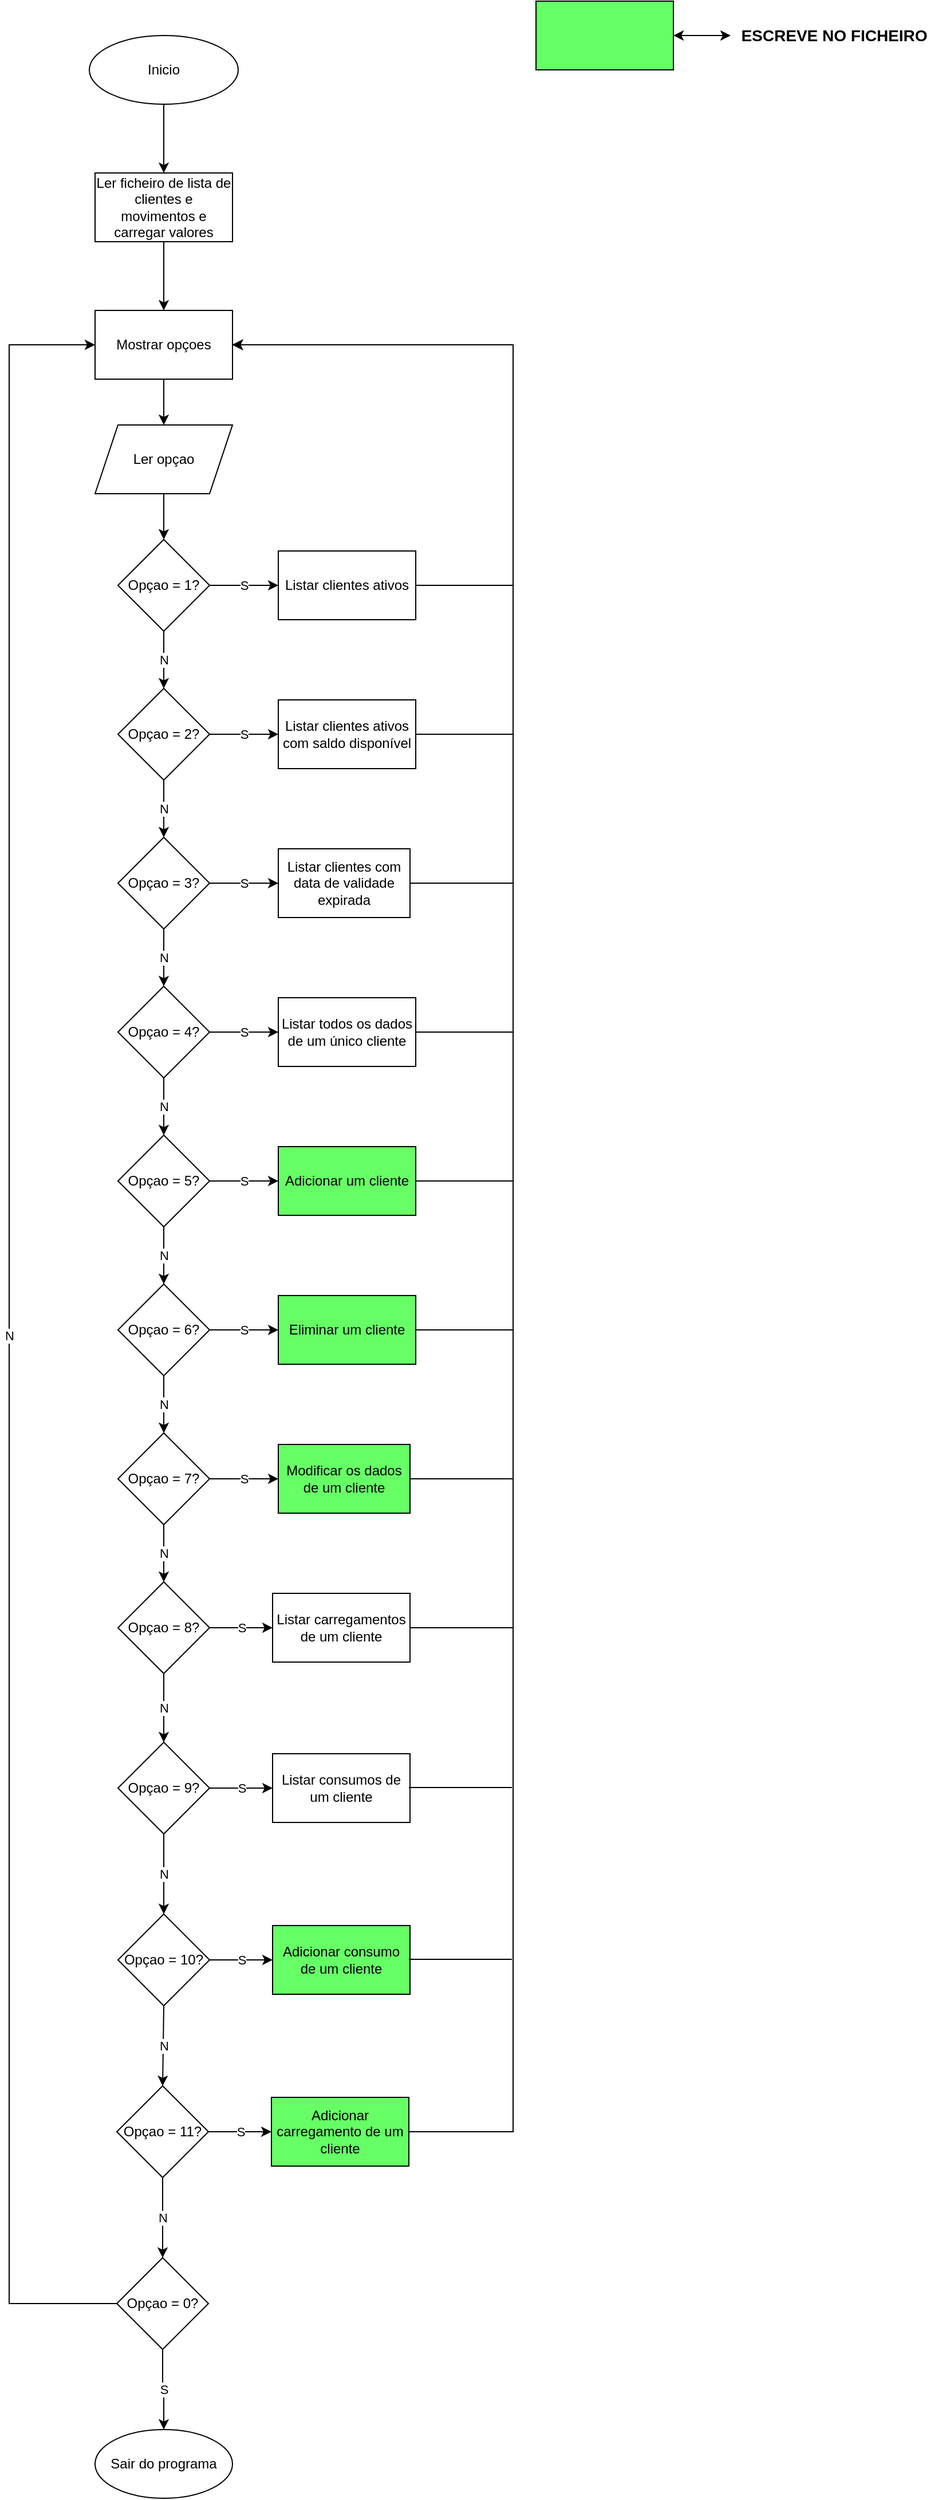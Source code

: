 <mxfile version="20.3.0" type="device"><diagram name="Page-1" id="74e2e168-ea6b-b213-b513-2b3c1d86103e"><mxGraphModel dx="1422" dy="786" grid="1" gridSize="10" guides="1" tooltips="1" connect="1" arrows="1" fold="1" page="1" pageScale="1" pageWidth="1100" pageHeight="850" background="none" math="0" shadow="0"><root><mxCell id="0"/><mxCell id="1" parent="0"/><mxCell id="ONAma4KAyk13YKI8XB3T-48" value="" style="edgeStyle=orthogonalEdgeStyle;rounded=0;orthogonalLoop=1;jettySize=auto;html=1;" edge="1" parent="1" source="ONAma4KAyk13YKI8XB3T-49" target="ONAma4KAyk13YKI8XB3T-51"><mxGeometry relative="1" as="geometry"/></mxCell><mxCell id="ONAma4KAyk13YKI8XB3T-49" value="Inicio" style="ellipse;whiteSpace=wrap;html=1;" vertex="1" parent="1"><mxGeometry x="370" y="50" width="130" height="60" as="geometry"/></mxCell><mxCell id="ONAma4KAyk13YKI8XB3T-50" value="" style="edgeStyle=orthogonalEdgeStyle;rounded=0;orthogonalLoop=1;jettySize=auto;html=1;" edge="1" parent="1" source="ONAma4KAyk13YKI8XB3T-51" target="ONAma4KAyk13YKI8XB3T-53"><mxGeometry relative="1" as="geometry"/></mxCell><mxCell id="ONAma4KAyk13YKI8XB3T-51" value="Ler ficheiro de lista de clientes e movimentos e carregar valores" style="rounded=0;whiteSpace=wrap;html=1;" vertex="1" parent="1"><mxGeometry x="375" y="170" width="120" height="60" as="geometry"/></mxCell><mxCell id="ONAma4KAyk13YKI8XB3T-52" value="" style="edgeStyle=orthogonalEdgeStyle;rounded=0;orthogonalLoop=1;jettySize=auto;html=1;" edge="1" parent="1" source="ONAma4KAyk13YKI8XB3T-53" target="ONAma4KAyk13YKI8XB3T-55"><mxGeometry relative="1" as="geometry"/></mxCell><mxCell id="ONAma4KAyk13YKI8XB3T-53" value="Mostrar opçoes" style="whiteSpace=wrap;html=1;rounded=0;" vertex="1" parent="1"><mxGeometry x="375" y="290" width="120" height="60" as="geometry"/></mxCell><mxCell id="ONAma4KAyk13YKI8XB3T-54" value="" style="edgeStyle=orthogonalEdgeStyle;rounded=0;orthogonalLoop=1;jettySize=auto;html=1;" edge="1" parent="1" source="ONAma4KAyk13YKI8XB3T-55" target="ONAma4KAyk13YKI8XB3T-58"><mxGeometry relative="1" as="geometry"/></mxCell><mxCell id="ONAma4KAyk13YKI8XB3T-55" value="Ler opçao" style="shape=parallelogram;perimeter=parallelogramPerimeter;whiteSpace=wrap;html=1;fixedSize=1;" vertex="1" parent="1"><mxGeometry x="375" y="390" width="120" height="60" as="geometry"/></mxCell><mxCell id="ONAma4KAyk13YKI8XB3T-56" value="N" style="edgeStyle=orthogonalEdgeStyle;rounded=0;orthogonalLoop=1;jettySize=auto;html=1;" edge="1" parent="1" source="ONAma4KAyk13YKI8XB3T-58" target="ONAma4KAyk13YKI8XB3T-61"><mxGeometry relative="1" as="geometry"/></mxCell><mxCell id="ONAma4KAyk13YKI8XB3T-57" value="S" style="edgeStyle=orthogonalEdgeStyle;rounded=0;orthogonalLoop=1;jettySize=auto;html=1;" edge="1" parent="1" source="ONAma4KAyk13YKI8XB3T-58" target="ONAma4KAyk13YKI8XB3T-82"><mxGeometry relative="1" as="geometry"/></mxCell><mxCell id="ONAma4KAyk13YKI8XB3T-58" value="Opçao = 1?" style="rhombus;whiteSpace=wrap;html=1;" vertex="1" parent="1"><mxGeometry x="395" y="490" width="80" height="80" as="geometry"/></mxCell><mxCell id="ONAma4KAyk13YKI8XB3T-59" value="N" style="edgeStyle=orthogonalEdgeStyle;rounded=0;orthogonalLoop=1;jettySize=auto;html=1;" edge="1" parent="1" source="ONAma4KAyk13YKI8XB3T-61" target="ONAma4KAyk13YKI8XB3T-64"><mxGeometry relative="1" as="geometry"/></mxCell><mxCell id="ONAma4KAyk13YKI8XB3T-60" value="S" style="edgeStyle=orthogonalEdgeStyle;rounded=0;orthogonalLoop=1;jettySize=auto;html=1;" edge="1" parent="1" source="ONAma4KAyk13YKI8XB3T-61" target="ONAma4KAyk13YKI8XB3T-84"><mxGeometry relative="1" as="geometry"/></mxCell><mxCell id="ONAma4KAyk13YKI8XB3T-61" value="Opçao = 2?" style="rhombus;whiteSpace=wrap;html=1;" vertex="1" parent="1"><mxGeometry x="395" y="620" width="80" height="80" as="geometry"/></mxCell><mxCell id="ONAma4KAyk13YKI8XB3T-62" value="N" style="edgeStyle=orthogonalEdgeStyle;rounded=0;orthogonalLoop=1;jettySize=auto;html=1;" edge="1" parent="1" source="ONAma4KAyk13YKI8XB3T-64" target="ONAma4KAyk13YKI8XB3T-67"><mxGeometry relative="1" as="geometry"/></mxCell><mxCell id="ONAma4KAyk13YKI8XB3T-63" value="S" style="edgeStyle=orthogonalEdgeStyle;rounded=0;orthogonalLoop=1;jettySize=auto;html=1;" edge="1" parent="1" source="ONAma4KAyk13YKI8XB3T-64" target="ONAma4KAyk13YKI8XB3T-86"><mxGeometry relative="1" as="geometry"/></mxCell><mxCell id="ONAma4KAyk13YKI8XB3T-64" value="Opçao = 3?" style="rhombus;whiteSpace=wrap;html=1;" vertex="1" parent="1"><mxGeometry x="395" y="750" width="80" height="80" as="geometry"/></mxCell><mxCell id="ONAma4KAyk13YKI8XB3T-65" value="N" style="edgeStyle=orthogonalEdgeStyle;rounded=0;orthogonalLoop=1;jettySize=auto;html=1;" edge="1" parent="1" source="ONAma4KAyk13YKI8XB3T-67" target="ONAma4KAyk13YKI8XB3T-70"><mxGeometry relative="1" as="geometry"/></mxCell><mxCell id="ONAma4KAyk13YKI8XB3T-66" value="S" style="edgeStyle=orthogonalEdgeStyle;rounded=0;orthogonalLoop=1;jettySize=auto;html=1;" edge="1" parent="1" source="ONAma4KAyk13YKI8XB3T-67" target="ONAma4KAyk13YKI8XB3T-88"><mxGeometry relative="1" as="geometry"/></mxCell><mxCell id="ONAma4KAyk13YKI8XB3T-67" value="Opçao = 4?" style="rhombus;whiteSpace=wrap;html=1;" vertex="1" parent="1"><mxGeometry x="395" y="880" width="80" height="80" as="geometry"/></mxCell><mxCell id="ONAma4KAyk13YKI8XB3T-68" value="N" style="edgeStyle=orthogonalEdgeStyle;rounded=0;orthogonalLoop=1;jettySize=auto;html=1;" edge="1" parent="1" source="ONAma4KAyk13YKI8XB3T-70" target="ONAma4KAyk13YKI8XB3T-73"><mxGeometry relative="1" as="geometry"/></mxCell><mxCell id="ONAma4KAyk13YKI8XB3T-69" value="S" style="edgeStyle=orthogonalEdgeStyle;rounded=0;orthogonalLoop=1;jettySize=auto;html=1;" edge="1" parent="1" source="ONAma4KAyk13YKI8XB3T-70" target="ONAma4KAyk13YKI8XB3T-90"><mxGeometry relative="1" as="geometry"/></mxCell><mxCell id="ONAma4KAyk13YKI8XB3T-70" value="Opçao = 5?" style="rhombus;whiteSpace=wrap;html=1;" vertex="1" parent="1"><mxGeometry x="395" y="1010" width="80" height="80" as="geometry"/></mxCell><mxCell id="ONAma4KAyk13YKI8XB3T-71" value="N" style="edgeStyle=orthogonalEdgeStyle;rounded=0;orthogonalLoop=1;jettySize=auto;html=1;" edge="1" parent="1" source="ONAma4KAyk13YKI8XB3T-73" target="ONAma4KAyk13YKI8XB3T-76"><mxGeometry relative="1" as="geometry"/></mxCell><mxCell id="ONAma4KAyk13YKI8XB3T-72" value="S" style="edgeStyle=orthogonalEdgeStyle;rounded=0;orthogonalLoop=1;jettySize=auto;html=1;" edge="1" parent="1" source="ONAma4KAyk13YKI8XB3T-73" target="ONAma4KAyk13YKI8XB3T-92"><mxGeometry relative="1" as="geometry"/></mxCell><mxCell id="ONAma4KAyk13YKI8XB3T-73" value="Opçao = 6?" style="rhombus;whiteSpace=wrap;html=1;" vertex="1" parent="1"><mxGeometry x="395" y="1140" width="80" height="80" as="geometry"/></mxCell><mxCell id="ONAma4KAyk13YKI8XB3T-75" value="S" style="edgeStyle=orthogonalEdgeStyle;rounded=0;orthogonalLoop=1;jettySize=auto;html=1;" edge="1" parent="1" source="ONAma4KAyk13YKI8XB3T-76" target="ONAma4KAyk13YKI8XB3T-94"><mxGeometry relative="1" as="geometry"/></mxCell><mxCell id="ONAma4KAyk13YKI8XB3T-76" value="Opçao = 7?" style="rhombus;whiteSpace=wrap;html=1;" vertex="1" parent="1"><mxGeometry x="395" y="1270" width="80" height="80" as="geometry"/></mxCell><mxCell id="ONAma4KAyk13YKI8XB3T-77" value="S" style="edgeStyle=orthogonalEdgeStyle;rounded=0;orthogonalLoop=1;jettySize=auto;html=1;" edge="1" parent="1" source="ONAma4KAyk13YKI8XB3T-79" target="ONAma4KAyk13YKI8XB3T-80"><mxGeometry relative="1" as="geometry"/></mxCell><mxCell id="ONAma4KAyk13YKI8XB3T-78" value="N" style="edgeStyle=orthogonalEdgeStyle;rounded=0;orthogonalLoop=1;jettySize=auto;html=1;exitX=0;exitY=0.5;exitDx=0;exitDy=0;entryX=0;entryY=0.5;entryDx=0;entryDy=0;" edge="1" parent="1" source="ONAma4KAyk13YKI8XB3T-79" target="ONAma4KAyk13YKI8XB3T-53"><mxGeometry relative="1" as="geometry"><Array as="points"><mxPoint x="300" y="2030"/><mxPoint x="300" y="320"/></Array></mxGeometry></mxCell><mxCell id="ONAma4KAyk13YKI8XB3T-79" value="Opçao = 0?" style="rhombus;whiteSpace=wrap;html=1;" vertex="1" parent="1"><mxGeometry x="394" y="1990" width="80" height="80" as="geometry"/></mxCell><mxCell id="ONAma4KAyk13YKI8XB3T-80" value="Sair do programa" style="ellipse;whiteSpace=wrap;html=1;" vertex="1" parent="1"><mxGeometry x="375" y="2140" width="120" height="60" as="geometry"/></mxCell><mxCell id="ONAma4KAyk13YKI8XB3T-81" style="edgeStyle=orthogonalEdgeStyle;rounded=0;orthogonalLoop=1;jettySize=auto;html=1;exitX=1;exitY=0.5;exitDx=0;exitDy=0;entryX=1;entryY=0.5;entryDx=0;entryDy=0;" edge="1" parent="1" source="ONAma4KAyk13YKI8XB3T-82" target="ONAma4KAyk13YKI8XB3T-53"><mxGeometry relative="1" as="geometry"><Array as="points"><mxPoint x="740" y="530"/><mxPoint x="740" y="320"/></Array></mxGeometry></mxCell><mxCell id="ONAma4KAyk13YKI8XB3T-82" value="Listar clientes ativos" style="whiteSpace=wrap;html=1;fillColor=#FFFFFF;" vertex="1" parent="1"><mxGeometry x="535" y="500" width="120" height="60" as="geometry"/></mxCell><mxCell id="ONAma4KAyk13YKI8XB3T-83" style="edgeStyle=orthogonalEdgeStyle;rounded=0;orthogonalLoop=1;jettySize=auto;html=1;exitX=1;exitY=0.5;exitDx=0;exitDy=0;entryX=1;entryY=0.5;entryDx=0;entryDy=0;" edge="1" parent="1" source="ONAma4KAyk13YKI8XB3T-84" target="ONAma4KAyk13YKI8XB3T-53"><mxGeometry relative="1" as="geometry"><Array as="points"><mxPoint x="740" y="660"/><mxPoint x="740" y="320"/></Array></mxGeometry></mxCell><mxCell id="ONAma4KAyk13YKI8XB3T-84" value="Listar clientes ativos com saldo disponível" style="whiteSpace=wrap;html=1;fillColor=#FFFFFF;" vertex="1" parent="1"><mxGeometry x="535" y="630" width="120" height="60" as="geometry"/></mxCell><mxCell id="ONAma4KAyk13YKI8XB3T-85" style="edgeStyle=orthogonalEdgeStyle;rounded=0;orthogonalLoop=1;jettySize=auto;html=1;exitX=1;exitY=0.5;exitDx=0;exitDy=0;entryX=1;entryY=0.5;entryDx=0;entryDy=0;" edge="1" parent="1" source="ONAma4KAyk13YKI8XB3T-86" target="ONAma4KAyk13YKI8XB3T-53"><mxGeometry relative="1" as="geometry"><Array as="points"><mxPoint x="740" y="790"/><mxPoint x="740" y="320"/></Array></mxGeometry></mxCell><mxCell id="ONAma4KAyk13YKI8XB3T-86" value="Listar clientes com data de validade expirada" style="whiteSpace=wrap;html=1;fillColor=#FFFFFF;" vertex="1" parent="1"><mxGeometry x="535" y="760" width="115" height="60" as="geometry"/></mxCell><mxCell id="ONAma4KAyk13YKI8XB3T-87" style="edgeStyle=orthogonalEdgeStyle;rounded=0;orthogonalLoop=1;jettySize=auto;html=1;exitX=1;exitY=0.5;exitDx=0;exitDy=0;entryX=1;entryY=0.5;entryDx=0;entryDy=0;" edge="1" parent="1" source="ONAma4KAyk13YKI8XB3T-88" target="ONAma4KAyk13YKI8XB3T-53"><mxGeometry relative="1" as="geometry"><Array as="points"><mxPoint x="740" y="920"/><mxPoint x="740" y="320"/></Array></mxGeometry></mxCell><mxCell id="ONAma4KAyk13YKI8XB3T-88" value="Listar todos os dados de um único cliente" style="whiteSpace=wrap;html=1;fillColor=#FFFFFF;" vertex="1" parent="1"><mxGeometry x="535" y="890" width="120" height="60" as="geometry"/></mxCell><mxCell id="ONAma4KAyk13YKI8XB3T-89" style="edgeStyle=orthogonalEdgeStyle;rounded=0;orthogonalLoop=1;jettySize=auto;html=1;exitX=1;exitY=0.5;exitDx=0;exitDy=0;entryX=1;entryY=0.5;entryDx=0;entryDy=0;" edge="1" parent="1" source="ONAma4KAyk13YKI8XB3T-90" target="ONAma4KAyk13YKI8XB3T-53"><mxGeometry relative="1" as="geometry"><Array as="points"><mxPoint x="740" y="1050"/><mxPoint x="740" y="320"/></Array></mxGeometry></mxCell><mxCell id="ONAma4KAyk13YKI8XB3T-90" value="Adicionar um cliente" style="whiteSpace=wrap;html=1;fillColor=#66FF66;" vertex="1" parent="1"><mxGeometry x="535" y="1020" width="120" height="60" as="geometry"/></mxCell><mxCell id="ONAma4KAyk13YKI8XB3T-91" style="edgeStyle=orthogonalEdgeStyle;rounded=0;orthogonalLoop=1;jettySize=auto;html=1;exitX=1;exitY=0.5;exitDx=0;exitDy=0;entryX=1;entryY=0.5;entryDx=0;entryDy=0;" edge="1" parent="1" source="ONAma4KAyk13YKI8XB3T-92" target="ONAma4KAyk13YKI8XB3T-53"><mxGeometry relative="1" as="geometry"><Array as="points"><mxPoint x="740" y="1180"/><mxPoint x="740" y="320"/></Array></mxGeometry></mxCell><mxCell id="ONAma4KAyk13YKI8XB3T-92" value="Eliminar um cliente" style="whiteSpace=wrap;html=1;fillColor=#66FF66;" vertex="1" parent="1"><mxGeometry x="535" y="1150" width="120" height="60" as="geometry"/></mxCell><mxCell id="ONAma4KAyk13YKI8XB3T-93" style="edgeStyle=orthogonalEdgeStyle;rounded=0;orthogonalLoop=1;jettySize=auto;html=1;exitX=1;exitY=0.5;exitDx=0;exitDy=0;entryX=1;entryY=0.5;entryDx=0;entryDy=0;" edge="1" parent="1" source="ONAma4KAyk13YKI8XB3T-109" target="ONAma4KAyk13YKI8XB3T-53"><mxGeometry relative="1" as="geometry"><Array as="points"><mxPoint x="740" y="1880"/><mxPoint x="740" y="320"/></Array></mxGeometry></mxCell><mxCell id="ONAma4KAyk13YKI8XB3T-94" value="Modificar os dados de um cliente" style="whiteSpace=wrap;html=1;fillColor=#66FF66;" vertex="1" parent="1"><mxGeometry x="535" y="1280" width="115" height="60" as="geometry"/></mxCell><mxCell id="ONAma4KAyk13YKI8XB3T-100" value="S" style="edgeStyle=orthogonalEdgeStyle;rounded=0;orthogonalLoop=1;jettySize=auto;html=1;" edge="1" parent="1" source="ONAma4KAyk13YKI8XB3T-96" target="ONAma4KAyk13YKI8XB3T-97"><mxGeometry relative="1" as="geometry"/></mxCell><mxCell id="ONAma4KAyk13YKI8XB3T-96" value="Opçao = 8?" style="rhombus;whiteSpace=wrap;html=1;" vertex="1" parent="1"><mxGeometry x="395" y="1400" width="80" height="80" as="geometry"/></mxCell><mxCell id="ONAma4KAyk13YKI8XB3T-97" value="Listar carregamentos de um cliente" style="whiteSpace=wrap;html=1;fillColor=#FFFFFF;" vertex="1" parent="1"><mxGeometry x="530" y="1410" width="120" height="60" as="geometry"/></mxCell><mxCell id="ONAma4KAyk13YKI8XB3T-101" value="S" style="edgeStyle=orthogonalEdgeStyle;rounded=0;orthogonalLoop=1;jettySize=auto;html=1;" edge="1" parent="1" source="ONAma4KAyk13YKI8XB3T-102" target="ONAma4KAyk13YKI8XB3T-103"><mxGeometry relative="1" as="geometry"/></mxCell><mxCell id="ONAma4KAyk13YKI8XB3T-102" value="Opçao = 9?" style="rhombus;whiteSpace=wrap;html=1;" vertex="1" parent="1"><mxGeometry x="395" y="1540" width="80" height="80" as="geometry"/></mxCell><mxCell id="ONAma4KAyk13YKI8XB3T-103" value="Listar consumos de um cliente" style="whiteSpace=wrap;html=1;fillColor=#FFFFFF;" vertex="1" parent="1"><mxGeometry x="530" y="1550" width="120" height="60" as="geometry"/></mxCell><mxCell id="ONAma4KAyk13YKI8XB3T-104" value="S" style="edgeStyle=orthogonalEdgeStyle;rounded=0;orthogonalLoop=1;jettySize=auto;html=1;" edge="1" parent="1" source="ONAma4KAyk13YKI8XB3T-105" target="ONAma4KAyk13YKI8XB3T-106"><mxGeometry relative="1" as="geometry"/></mxCell><mxCell id="ONAma4KAyk13YKI8XB3T-105" value="Opçao = 10?" style="rhombus;whiteSpace=wrap;html=1;" vertex="1" parent="1"><mxGeometry x="395" y="1690" width="80" height="80" as="geometry"/></mxCell><mxCell id="ONAma4KAyk13YKI8XB3T-106" value="Adicionar consumo de um cliente" style="whiteSpace=wrap;html=1;fillColor=#66FF66;" vertex="1" parent="1"><mxGeometry x="530" y="1700" width="120" height="60" as="geometry"/></mxCell><mxCell id="ONAma4KAyk13YKI8XB3T-107" value="S" style="edgeStyle=orthogonalEdgeStyle;rounded=0;orthogonalLoop=1;jettySize=auto;html=1;" edge="1" parent="1" source="ONAma4KAyk13YKI8XB3T-108" target="ONAma4KAyk13YKI8XB3T-109"><mxGeometry relative="1" as="geometry"/></mxCell><mxCell id="ONAma4KAyk13YKI8XB3T-108" value="Opçao = 11?" style="rhombus;whiteSpace=wrap;html=1;" vertex="1" parent="1"><mxGeometry x="394" y="1840" width="80" height="80" as="geometry"/></mxCell><mxCell id="ONAma4KAyk13YKI8XB3T-109" value="Adicionar carregamento de um cliente" style="whiteSpace=wrap;html=1;fillColor=#66FF66;" vertex="1" parent="1"><mxGeometry x="529" y="1850" width="120" height="60" as="geometry"/></mxCell><mxCell id="ONAma4KAyk13YKI8XB3T-111" value="" style="endArrow=none;html=1;rounded=0;exitX=1;exitY=0.5;exitDx=0;exitDy=0;" edge="1" parent="1" source="ONAma4KAyk13YKI8XB3T-94"><mxGeometry width="50" height="50" relative="1" as="geometry"><mxPoint x="520" y="1190" as="sourcePoint"/><mxPoint x="740" y="1310" as="targetPoint"/></mxGeometry></mxCell><mxCell id="ONAma4KAyk13YKI8XB3T-112" value="" style="endArrow=none;html=1;rounded=0;exitX=1;exitY=0.5;exitDx=0;exitDy=0;" edge="1" parent="1" source="ONAma4KAyk13YKI8XB3T-97"><mxGeometry width="50" height="50" relative="1" as="geometry"><mxPoint x="520" y="1290" as="sourcePoint"/><mxPoint x="740" y="1440" as="targetPoint"/></mxGeometry></mxCell><mxCell id="ONAma4KAyk13YKI8XB3T-113" value="" style="endArrow=none;html=1;rounded=0;exitX=1;exitY=0.5;exitDx=0;exitDy=0;" edge="1" parent="1"><mxGeometry width="50" height="50" relative="1" as="geometry"><mxPoint x="649" y="1579.5" as="sourcePoint"/><mxPoint x="739" y="1579.5" as="targetPoint"/></mxGeometry></mxCell><mxCell id="ONAma4KAyk13YKI8XB3T-114" value="" style="endArrow=none;html=1;rounded=0;exitX=1;exitY=0.5;exitDx=0;exitDy=0;" edge="1" parent="1"><mxGeometry width="50" height="50" relative="1" as="geometry"><mxPoint x="649" y="1729.5" as="sourcePoint"/><mxPoint x="739" y="1729.5" as="targetPoint"/></mxGeometry></mxCell><mxCell id="ONAma4KAyk13YKI8XB3T-117" value="N" style="endArrow=classic;html=1;rounded=0;exitX=0.5;exitY=1;exitDx=0;exitDy=0;entryX=0.5;entryY=0;entryDx=0;entryDy=0;" edge="1" parent="1" source="ONAma4KAyk13YKI8XB3T-76" target="ONAma4KAyk13YKI8XB3T-96"><mxGeometry width="50" height="50" relative="1" as="geometry"><mxPoint x="520" y="1390" as="sourcePoint"/><mxPoint x="570" y="1340" as="targetPoint"/></mxGeometry></mxCell><mxCell id="ONAma4KAyk13YKI8XB3T-118" value="N" style="endArrow=classic;html=1;rounded=0;exitX=0.5;exitY=1;exitDx=0;exitDy=0;entryX=0.5;entryY=0;entryDx=0;entryDy=0;" edge="1" parent="1" source="ONAma4KAyk13YKI8XB3T-96" target="ONAma4KAyk13YKI8XB3T-102"><mxGeometry width="50" height="50" relative="1" as="geometry"><mxPoint x="520" y="1390" as="sourcePoint"/><mxPoint x="570" y="1340" as="targetPoint"/></mxGeometry></mxCell><mxCell id="ONAma4KAyk13YKI8XB3T-119" value="N" style="endArrow=classic;html=1;rounded=0;exitX=0.5;exitY=1;exitDx=0;exitDy=0;entryX=0.5;entryY=0;entryDx=0;entryDy=0;" edge="1" parent="1" source="ONAma4KAyk13YKI8XB3T-102" target="ONAma4KAyk13YKI8XB3T-105"><mxGeometry width="50" height="50" relative="1" as="geometry"><mxPoint x="520" y="1390" as="sourcePoint"/><mxPoint x="570" y="1340" as="targetPoint"/></mxGeometry></mxCell><mxCell id="ONAma4KAyk13YKI8XB3T-120" value="N" style="endArrow=classic;html=1;rounded=0;exitX=0.5;exitY=1;exitDx=0;exitDy=0;entryX=0.5;entryY=0;entryDx=0;entryDy=0;" edge="1" parent="1" source="ONAma4KAyk13YKI8XB3T-105" target="ONAma4KAyk13YKI8XB3T-108"><mxGeometry width="50" height="50" relative="1" as="geometry"><mxPoint x="520" y="1390" as="sourcePoint"/><mxPoint x="570" y="1340" as="targetPoint"/></mxGeometry></mxCell><mxCell id="ONAma4KAyk13YKI8XB3T-121" value="N" style="endArrow=classic;html=1;rounded=0;exitX=0.5;exitY=1;exitDx=0;exitDy=0;entryX=0.5;entryY=0;entryDx=0;entryDy=0;" edge="1" parent="1" source="ONAma4KAyk13YKI8XB3T-108" target="ONAma4KAyk13YKI8XB3T-79"><mxGeometry width="50" height="50" relative="1" as="geometry"><mxPoint x="520" y="1790" as="sourcePoint"/><mxPoint x="570" y="1740" as="targetPoint"/></mxGeometry></mxCell><mxCell id="ONAma4KAyk13YKI8XB3T-122" value="" style="rounded=0;whiteSpace=wrap;html=1;fillColor=#66FF66;" vertex="1" parent="1"><mxGeometry x="760" y="20" width="120" height="60" as="geometry"/></mxCell><mxCell id="ONAma4KAyk13YKI8XB3T-123" value="&lt;b&gt;&lt;font style=&quot;font-size: 14px;&quot;&gt;ESCREVE NO FICHEIRO&lt;/font&gt;&lt;/b&gt;" style="text;html=1;align=center;verticalAlign=middle;resizable=0;points=[];autosize=1;strokeColor=none;fillColor=none;" vertex="1" parent="1"><mxGeometry x="930" y="35" width="180" height="30" as="geometry"/></mxCell><mxCell id="ONAma4KAyk13YKI8XB3T-124" value="" style="endArrow=classic;startArrow=classic;html=1;rounded=0;fontSize=14;" edge="1" parent="1" target="ONAma4KAyk13YKI8XB3T-123"><mxGeometry width="50" height="50" relative="1" as="geometry"><mxPoint x="880" y="50" as="sourcePoint"/><mxPoint x="930" as="targetPoint"/></mxGeometry></mxCell></root></mxGraphModel></diagram></mxfile>